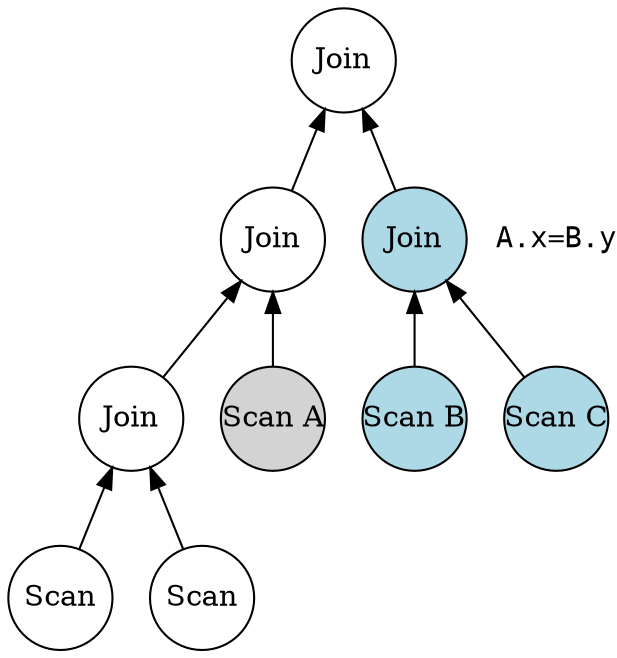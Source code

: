 digraph G {
    graph [splines=line];
    rankdir=BT;
    node [shape=circle, fixedsize=true, width=0.7, height=0.7];

    root [label="Join"];

    // Left subtree
    leftTreeJoin1 [label="Join"];
    leftTreeJoin2 [label="Join"];
    leftTreeScan1 [label="Scan"];
    leftTreeScanA [label="Scan A", style=filled];
    leftTreeScan2 [label="Scan"];

    leftTreeJoin1 -> root;
    leftTreeJoin2 -> leftTreeJoin1;
    leftTreeScanA -> leftTreeJoin1; 
    leftTreeScan1 -> leftTreeJoin2;
    leftTreeScan2 -> leftTreeJoin2; 


    // Right subtree
    rightTreeJoin -> root;
    rightTreeScanB -> rightTreeJoin;
    rightTreeScanC -> rightTreeJoin;

    rightTreeJoin [label="Join", style=filled, fillcolor=lightblue];
    rightTreeScanB [label="Scan B", style=filled, fillcolor=lightblue];
    rightTreeScanC [label="Scan C", style=filled, fillcolor=lightblue];

    // Add an invisible node for the label and connect it to rightTreeJoin
    label_node [label="A.x=B.y", shape=none, fontname="Courier"];
    rightTreeJoin -> label_node [style=invis];

    // Ensure that rightTreeJoin and label_node are at the same rank to appear horizontally aligned
    { rank=same; rightTreeJoin; label_node; }
}
